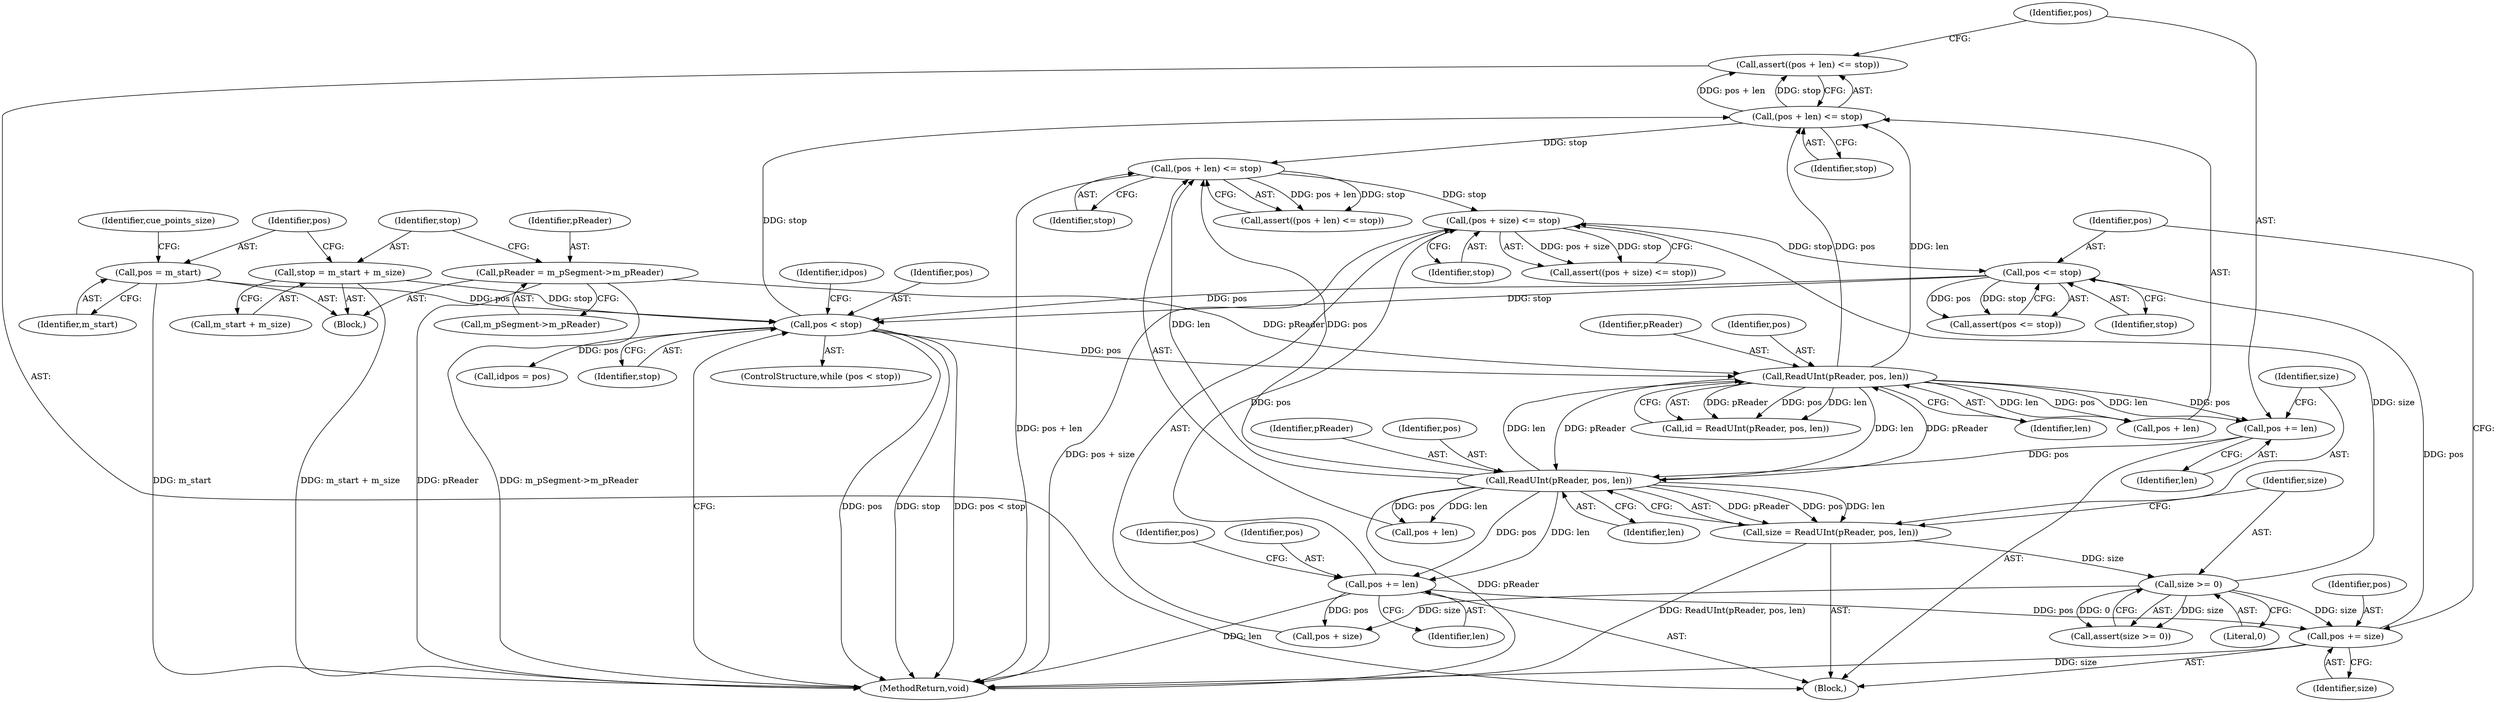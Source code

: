 digraph "1_Android_cc274e2abe8b2a6698a5c47d8aa4bb45f1f9538d_25@API" {
"1000158" [label="(Call,assert((pos + len) <= stop))"];
"1000159" [label="(Call,(pos + len) <= stop)"];
"1000150" [label="(Call,ReadUInt(pReader, pos, len))"];
"1000170" [label="(Call,ReadUInt(pReader, pos, len))"];
"1000164" [label="(Call,pos += len)"];
"1000118" [label="(Call,pReader = m_pSegment->m_pReader)"];
"1000138" [label="(Call,pos < stop)"];
"1000204" [label="(Call,pos <= stop)"];
"1000200" [label="(Call,pos += size)"];
"1000175" [label="(Call,size >= 0)"];
"1000168" [label="(Call,size = ReadUInt(pReader, pos, len))"];
"1000184" [label="(Call,pos += len)"];
"1000188" [label="(Call,(pos + size) <= stop)"];
"1000179" [label="(Call,(pos + len) <= stop)"];
"1000130" [label="(Call,pos = m_start)"];
"1000124" [label="(Call,stop = m_start + m_size)"];
"1000205" [label="(Identifier,pos)"];
"1000168" [label="(Call,size = ReadUInt(pReader, pos, len))"];
"1000135" [label="(Identifier,cue_points_size)"];
"1000201" [label="(Identifier,pos)"];
"1000189" [label="(Call,pos + size)"];
"1000148" [label="(Call,id = ReadUInt(pReader, pos, len))"];
"1000138" [label="(Call,pos < stop)"];
"1000190" [label="(Identifier,pos)"];
"1000185" [label="(Identifier,pos)"];
"1000175" [label="(Call,size >= 0)"];
"1000176" [label="(Identifier,size)"];
"1000119" [label="(Identifier,pReader)"];
"1000163" [label="(Identifier,stop)"];
"1000203" [label="(Call,assert(pos <= stop))"];
"1000169" [label="(Identifier,size)"];
"1000179" [label="(Call,(pos + len) <= stop)"];
"1000139" [label="(Identifier,pos)"];
"1000120" [label="(Call,m_pSegment->m_pReader)"];
"1000174" [label="(Call,assert(size >= 0))"];
"1000170" [label="(Call,ReadUInt(pReader, pos, len))"];
"1000171" [label="(Identifier,pReader)"];
"1000166" [label="(Identifier,len)"];
"1000152" [label="(Identifier,pos)"];
"1000159" [label="(Call,(pos + len) <= stop)"];
"1000206" [label="(Identifier,stop)"];
"1000192" [label="(Identifier,stop)"];
"1000140" [label="(Identifier,stop)"];
"1000202" [label="(Identifier,size)"];
"1000187" [label="(Call,assert((pos + size) <= stop))"];
"1000200" [label="(Call,pos += size)"];
"1000178" [label="(Call,assert((pos + len) <= stop))"];
"1000180" [label="(Call,pos + len)"];
"1000151" [label="(Identifier,pReader)"];
"1000125" [label="(Identifier,stop)"];
"1000186" [label="(Identifier,len)"];
"1000177" [label="(Literal,0)"];
"1000131" [label="(Identifier,pos)"];
"1000153" [label="(Identifier,len)"];
"1000144" [label="(Identifier,idpos)"];
"1000204" [label="(Call,pos <= stop)"];
"1000150" [label="(Call,ReadUInt(pReader, pos, len))"];
"1000160" [label="(Call,pos + len)"];
"1000143" [label="(Call,idpos = pos)"];
"1000164" [label="(Call,pos += len)"];
"1000173" [label="(Identifier,len)"];
"1000137" [label="(ControlStructure,while (pos < stop))"];
"1000132" [label="(Identifier,m_start)"];
"1000118" [label="(Call,pReader = m_pSegment->m_pReader)"];
"1000207" [label="(MethodReturn,void)"];
"1000165" [label="(Identifier,pos)"];
"1000141" [label="(Block,)"];
"1000106" [label="(Block,)"];
"1000158" [label="(Call,assert((pos + len) <= stop))"];
"1000184" [label="(Call,pos += len)"];
"1000130" [label="(Call,pos = m_start)"];
"1000124" [label="(Call,stop = m_start + m_size)"];
"1000126" [label="(Call,m_start + m_size)"];
"1000183" [label="(Identifier,stop)"];
"1000188" [label="(Call,(pos + size) <= stop)"];
"1000172" [label="(Identifier,pos)"];
"1000158" -> "1000141"  [label="AST: "];
"1000158" -> "1000159"  [label="CFG: "];
"1000159" -> "1000158"  [label="AST: "];
"1000165" -> "1000158"  [label="CFG: "];
"1000159" -> "1000158"  [label="DDG: pos + len"];
"1000159" -> "1000158"  [label="DDG: stop"];
"1000159" -> "1000163"  [label="CFG: "];
"1000160" -> "1000159"  [label="AST: "];
"1000163" -> "1000159"  [label="AST: "];
"1000150" -> "1000159"  [label="DDG: pos"];
"1000150" -> "1000159"  [label="DDG: len"];
"1000138" -> "1000159"  [label="DDG: stop"];
"1000159" -> "1000179"  [label="DDG: stop"];
"1000150" -> "1000148"  [label="AST: "];
"1000150" -> "1000153"  [label="CFG: "];
"1000151" -> "1000150"  [label="AST: "];
"1000152" -> "1000150"  [label="AST: "];
"1000153" -> "1000150"  [label="AST: "];
"1000148" -> "1000150"  [label="CFG: "];
"1000150" -> "1000148"  [label="DDG: pReader"];
"1000150" -> "1000148"  [label="DDG: pos"];
"1000150" -> "1000148"  [label="DDG: len"];
"1000170" -> "1000150"  [label="DDG: pReader"];
"1000170" -> "1000150"  [label="DDG: len"];
"1000118" -> "1000150"  [label="DDG: pReader"];
"1000138" -> "1000150"  [label="DDG: pos"];
"1000150" -> "1000160"  [label="DDG: pos"];
"1000150" -> "1000160"  [label="DDG: len"];
"1000150" -> "1000164"  [label="DDG: len"];
"1000150" -> "1000164"  [label="DDG: pos"];
"1000150" -> "1000170"  [label="DDG: pReader"];
"1000150" -> "1000170"  [label="DDG: len"];
"1000170" -> "1000168"  [label="AST: "];
"1000170" -> "1000173"  [label="CFG: "];
"1000171" -> "1000170"  [label="AST: "];
"1000172" -> "1000170"  [label="AST: "];
"1000173" -> "1000170"  [label="AST: "];
"1000168" -> "1000170"  [label="CFG: "];
"1000170" -> "1000207"  [label="DDG: pReader"];
"1000170" -> "1000168"  [label="DDG: pReader"];
"1000170" -> "1000168"  [label="DDG: pos"];
"1000170" -> "1000168"  [label="DDG: len"];
"1000164" -> "1000170"  [label="DDG: pos"];
"1000170" -> "1000179"  [label="DDG: pos"];
"1000170" -> "1000179"  [label="DDG: len"];
"1000170" -> "1000180"  [label="DDG: pos"];
"1000170" -> "1000180"  [label="DDG: len"];
"1000170" -> "1000184"  [label="DDG: len"];
"1000170" -> "1000184"  [label="DDG: pos"];
"1000164" -> "1000141"  [label="AST: "];
"1000164" -> "1000166"  [label="CFG: "];
"1000165" -> "1000164"  [label="AST: "];
"1000166" -> "1000164"  [label="AST: "];
"1000169" -> "1000164"  [label="CFG: "];
"1000118" -> "1000106"  [label="AST: "];
"1000118" -> "1000120"  [label="CFG: "];
"1000119" -> "1000118"  [label="AST: "];
"1000120" -> "1000118"  [label="AST: "];
"1000125" -> "1000118"  [label="CFG: "];
"1000118" -> "1000207"  [label="DDG: pReader"];
"1000118" -> "1000207"  [label="DDG: m_pSegment->m_pReader"];
"1000138" -> "1000137"  [label="AST: "];
"1000138" -> "1000140"  [label="CFG: "];
"1000139" -> "1000138"  [label="AST: "];
"1000140" -> "1000138"  [label="AST: "];
"1000144" -> "1000138"  [label="CFG: "];
"1000207" -> "1000138"  [label="CFG: "];
"1000138" -> "1000207"  [label="DDG: pos"];
"1000138" -> "1000207"  [label="DDG: stop"];
"1000138" -> "1000207"  [label="DDG: pos < stop"];
"1000204" -> "1000138"  [label="DDG: pos"];
"1000204" -> "1000138"  [label="DDG: stop"];
"1000130" -> "1000138"  [label="DDG: pos"];
"1000124" -> "1000138"  [label="DDG: stop"];
"1000138" -> "1000143"  [label="DDG: pos"];
"1000204" -> "1000203"  [label="AST: "];
"1000204" -> "1000206"  [label="CFG: "];
"1000205" -> "1000204"  [label="AST: "];
"1000206" -> "1000204"  [label="AST: "];
"1000203" -> "1000204"  [label="CFG: "];
"1000204" -> "1000203"  [label="DDG: pos"];
"1000204" -> "1000203"  [label="DDG: stop"];
"1000200" -> "1000204"  [label="DDG: pos"];
"1000188" -> "1000204"  [label="DDG: stop"];
"1000200" -> "1000141"  [label="AST: "];
"1000200" -> "1000202"  [label="CFG: "];
"1000201" -> "1000200"  [label="AST: "];
"1000202" -> "1000200"  [label="AST: "];
"1000205" -> "1000200"  [label="CFG: "];
"1000200" -> "1000207"  [label="DDG: size"];
"1000175" -> "1000200"  [label="DDG: size"];
"1000184" -> "1000200"  [label="DDG: pos"];
"1000175" -> "1000174"  [label="AST: "];
"1000175" -> "1000177"  [label="CFG: "];
"1000176" -> "1000175"  [label="AST: "];
"1000177" -> "1000175"  [label="AST: "];
"1000174" -> "1000175"  [label="CFG: "];
"1000175" -> "1000174"  [label="DDG: size"];
"1000175" -> "1000174"  [label="DDG: 0"];
"1000168" -> "1000175"  [label="DDG: size"];
"1000175" -> "1000188"  [label="DDG: size"];
"1000175" -> "1000189"  [label="DDG: size"];
"1000168" -> "1000141"  [label="AST: "];
"1000169" -> "1000168"  [label="AST: "];
"1000176" -> "1000168"  [label="CFG: "];
"1000168" -> "1000207"  [label="DDG: ReadUInt(pReader, pos, len)"];
"1000184" -> "1000141"  [label="AST: "];
"1000184" -> "1000186"  [label="CFG: "];
"1000185" -> "1000184"  [label="AST: "];
"1000186" -> "1000184"  [label="AST: "];
"1000190" -> "1000184"  [label="CFG: "];
"1000184" -> "1000207"  [label="DDG: len"];
"1000184" -> "1000188"  [label="DDG: pos"];
"1000184" -> "1000189"  [label="DDG: pos"];
"1000188" -> "1000187"  [label="AST: "];
"1000188" -> "1000192"  [label="CFG: "];
"1000189" -> "1000188"  [label="AST: "];
"1000192" -> "1000188"  [label="AST: "];
"1000187" -> "1000188"  [label="CFG: "];
"1000188" -> "1000207"  [label="DDG: pos + size"];
"1000188" -> "1000187"  [label="DDG: pos + size"];
"1000188" -> "1000187"  [label="DDG: stop"];
"1000179" -> "1000188"  [label="DDG: stop"];
"1000179" -> "1000178"  [label="AST: "];
"1000179" -> "1000183"  [label="CFG: "];
"1000180" -> "1000179"  [label="AST: "];
"1000183" -> "1000179"  [label="AST: "];
"1000178" -> "1000179"  [label="CFG: "];
"1000179" -> "1000207"  [label="DDG: pos + len"];
"1000179" -> "1000178"  [label="DDG: pos + len"];
"1000179" -> "1000178"  [label="DDG: stop"];
"1000130" -> "1000106"  [label="AST: "];
"1000130" -> "1000132"  [label="CFG: "];
"1000131" -> "1000130"  [label="AST: "];
"1000132" -> "1000130"  [label="AST: "];
"1000135" -> "1000130"  [label="CFG: "];
"1000130" -> "1000207"  [label="DDG: m_start"];
"1000124" -> "1000106"  [label="AST: "];
"1000124" -> "1000126"  [label="CFG: "];
"1000125" -> "1000124"  [label="AST: "];
"1000126" -> "1000124"  [label="AST: "];
"1000131" -> "1000124"  [label="CFG: "];
"1000124" -> "1000207"  [label="DDG: m_start + m_size"];
}
